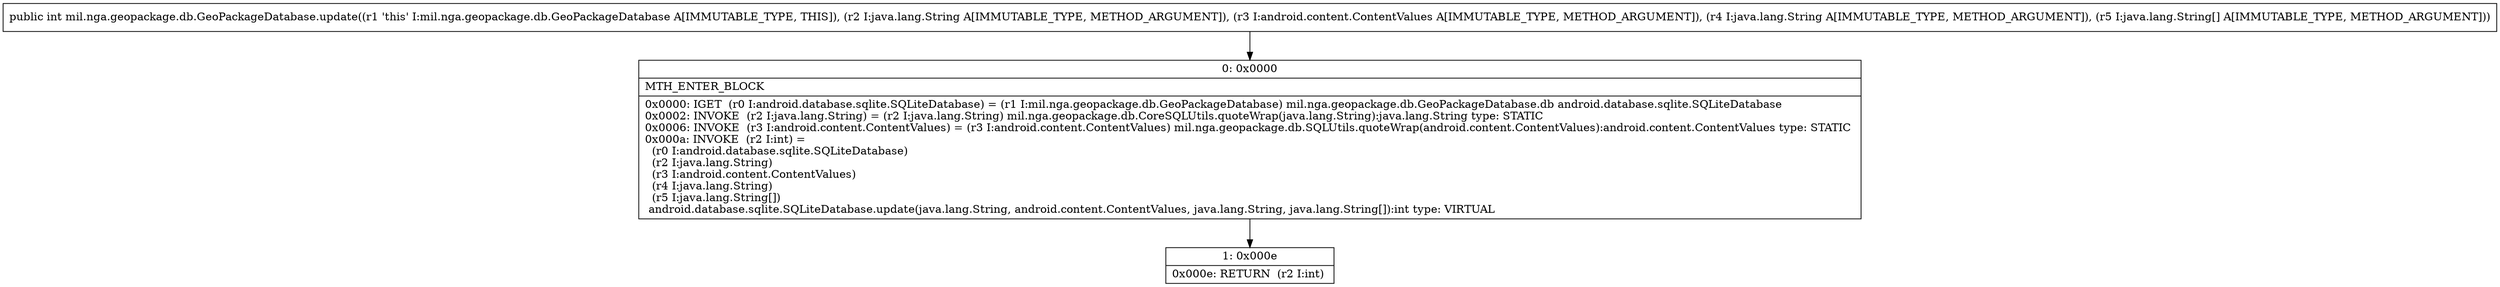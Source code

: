 digraph "CFG formil.nga.geopackage.db.GeoPackageDatabase.update(Ljava\/lang\/String;Landroid\/content\/ContentValues;Ljava\/lang\/String;[Ljava\/lang\/String;)I" {
Node_0 [shape=record,label="{0\:\ 0x0000|MTH_ENTER_BLOCK\l|0x0000: IGET  (r0 I:android.database.sqlite.SQLiteDatabase) = (r1 I:mil.nga.geopackage.db.GeoPackageDatabase) mil.nga.geopackage.db.GeoPackageDatabase.db android.database.sqlite.SQLiteDatabase \l0x0002: INVOKE  (r2 I:java.lang.String) = (r2 I:java.lang.String) mil.nga.geopackage.db.CoreSQLUtils.quoteWrap(java.lang.String):java.lang.String type: STATIC \l0x0006: INVOKE  (r3 I:android.content.ContentValues) = (r3 I:android.content.ContentValues) mil.nga.geopackage.db.SQLUtils.quoteWrap(android.content.ContentValues):android.content.ContentValues type: STATIC \l0x000a: INVOKE  (r2 I:int) = \l  (r0 I:android.database.sqlite.SQLiteDatabase)\l  (r2 I:java.lang.String)\l  (r3 I:android.content.ContentValues)\l  (r4 I:java.lang.String)\l  (r5 I:java.lang.String[])\l android.database.sqlite.SQLiteDatabase.update(java.lang.String, android.content.ContentValues, java.lang.String, java.lang.String[]):int type: VIRTUAL \l}"];
Node_1 [shape=record,label="{1\:\ 0x000e|0x000e: RETURN  (r2 I:int) \l}"];
MethodNode[shape=record,label="{public int mil.nga.geopackage.db.GeoPackageDatabase.update((r1 'this' I:mil.nga.geopackage.db.GeoPackageDatabase A[IMMUTABLE_TYPE, THIS]), (r2 I:java.lang.String A[IMMUTABLE_TYPE, METHOD_ARGUMENT]), (r3 I:android.content.ContentValues A[IMMUTABLE_TYPE, METHOD_ARGUMENT]), (r4 I:java.lang.String A[IMMUTABLE_TYPE, METHOD_ARGUMENT]), (r5 I:java.lang.String[] A[IMMUTABLE_TYPE, METHOD_ARGUMENT])) }"];
MethodNode -> Node_0;
Node_0 -> Node_1;
}

